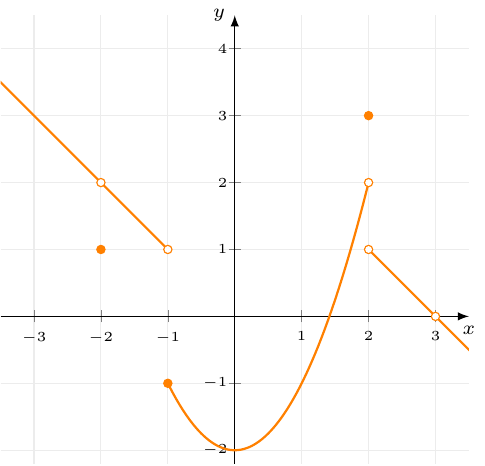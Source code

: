 \documentclass[crop]{standalone}
\usepackage[dvipsnames]{xcolor}
\usepackage{tikz}
\usepackage{pgfplots}
\pgfplotsset{compat=1.18}
\begin{document}
  \begin{tikzpicture}
    \begin{axis}[%
      axis x line=center,axis y line=center,
      unit vector ratio={1 1},
      xlabel={$x$},ylabel={$y$},
      xlabel style={below,font=\scriptsize},
      ylabel style={left,font=\scriptsize},
      xmin=-3.5,xmax=3.5,
      xtick={-3,-2,-1,0,1,2,3},
      xticklabel style={font=\tiny},
      ymin=-2.2,ymax=4.5,
      ytick={-3,-2,-1,0,1,2,3,4},
      yticklabel style={font=\tiny,xshift=0.3em},
      axis line style={-latex},
      grid=major,
      major grid style={gray!15},
      declare function={
        f(\x) = -\x;
        g(\x) = \x^2 - 2;
        h(\x) = -\x+3;
      }
    ]%
      \addplot[mark=none,color=orange,thick,samples=1000,domain=-5:-1] {f(x)};
      \addplot[mark=none,color=orange,thick,samples=1000,domain=-1:2] {g(x)};
      \addplot[mark=none,color=orange,thick,samples=1000,domain=2:5] {h(x)};

      \addplot[mark=*,mark size=1.5pt,color=orange] coordinates {(-2,1)};\addplot[mark=*,mark size=1.5pt,color=orange] coordinates {(-2,{f(-2)})};
      \addplot[mark=*,mark size=1pt,color=white] coordinates {(-2,{f(-2)})};\addplot[mark=*,mark size=1.5pt,color=orange] coordinates {(-1,{f(-1)})};
      \addplot[mark=*,mark size=1pt,color=white] coordinates {(-1,{f(-1)})};
      \addplot[mark=*,mark size=1.5pt,color=orange] coordinates {(-1,{g(-1)})};
      \addplot[mark=*,mark size=1.5pt,color=orange] coordinates {(2,{g(2)})};
      \addplot[mark=*,mark size=1pt,color=white] coordinates {(2,{g(2)})};\addplot[mark=*,mark size=1.5pt,color=orange] coordinates {(2,{h(2)})};
      \addplot[mark=*,mark size=1pt,color=white] coordinates {(2,{h(2)})};
      \addplot[mark=*,mark size=1.5pt,color=orange] coordinates {(2,3)};
      \addplot[mark=*,mark size=1.5pt,color=orange] coordinates {(3,{h(3)})};
      \addplot[mark=*,mark size=1pt,color=white] coordinates {(3,{h(3)})};
    \end{axis}
  \end{tikzpicture}%
\end{document}